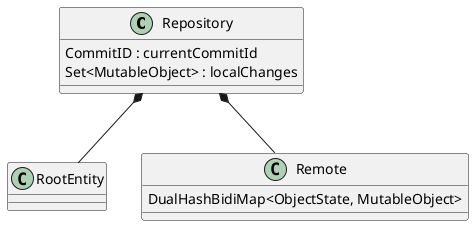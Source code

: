 @startuml

class Repository {
CommitID : currentCommitId
Set<MutableObject> : localChanges
}
class RootEntity {
}
class Remote {
DualHashBidiMap<ObjectState, MutableObject>
}

Repository *-- RootEntity
Repository *-- Remote

@enduml